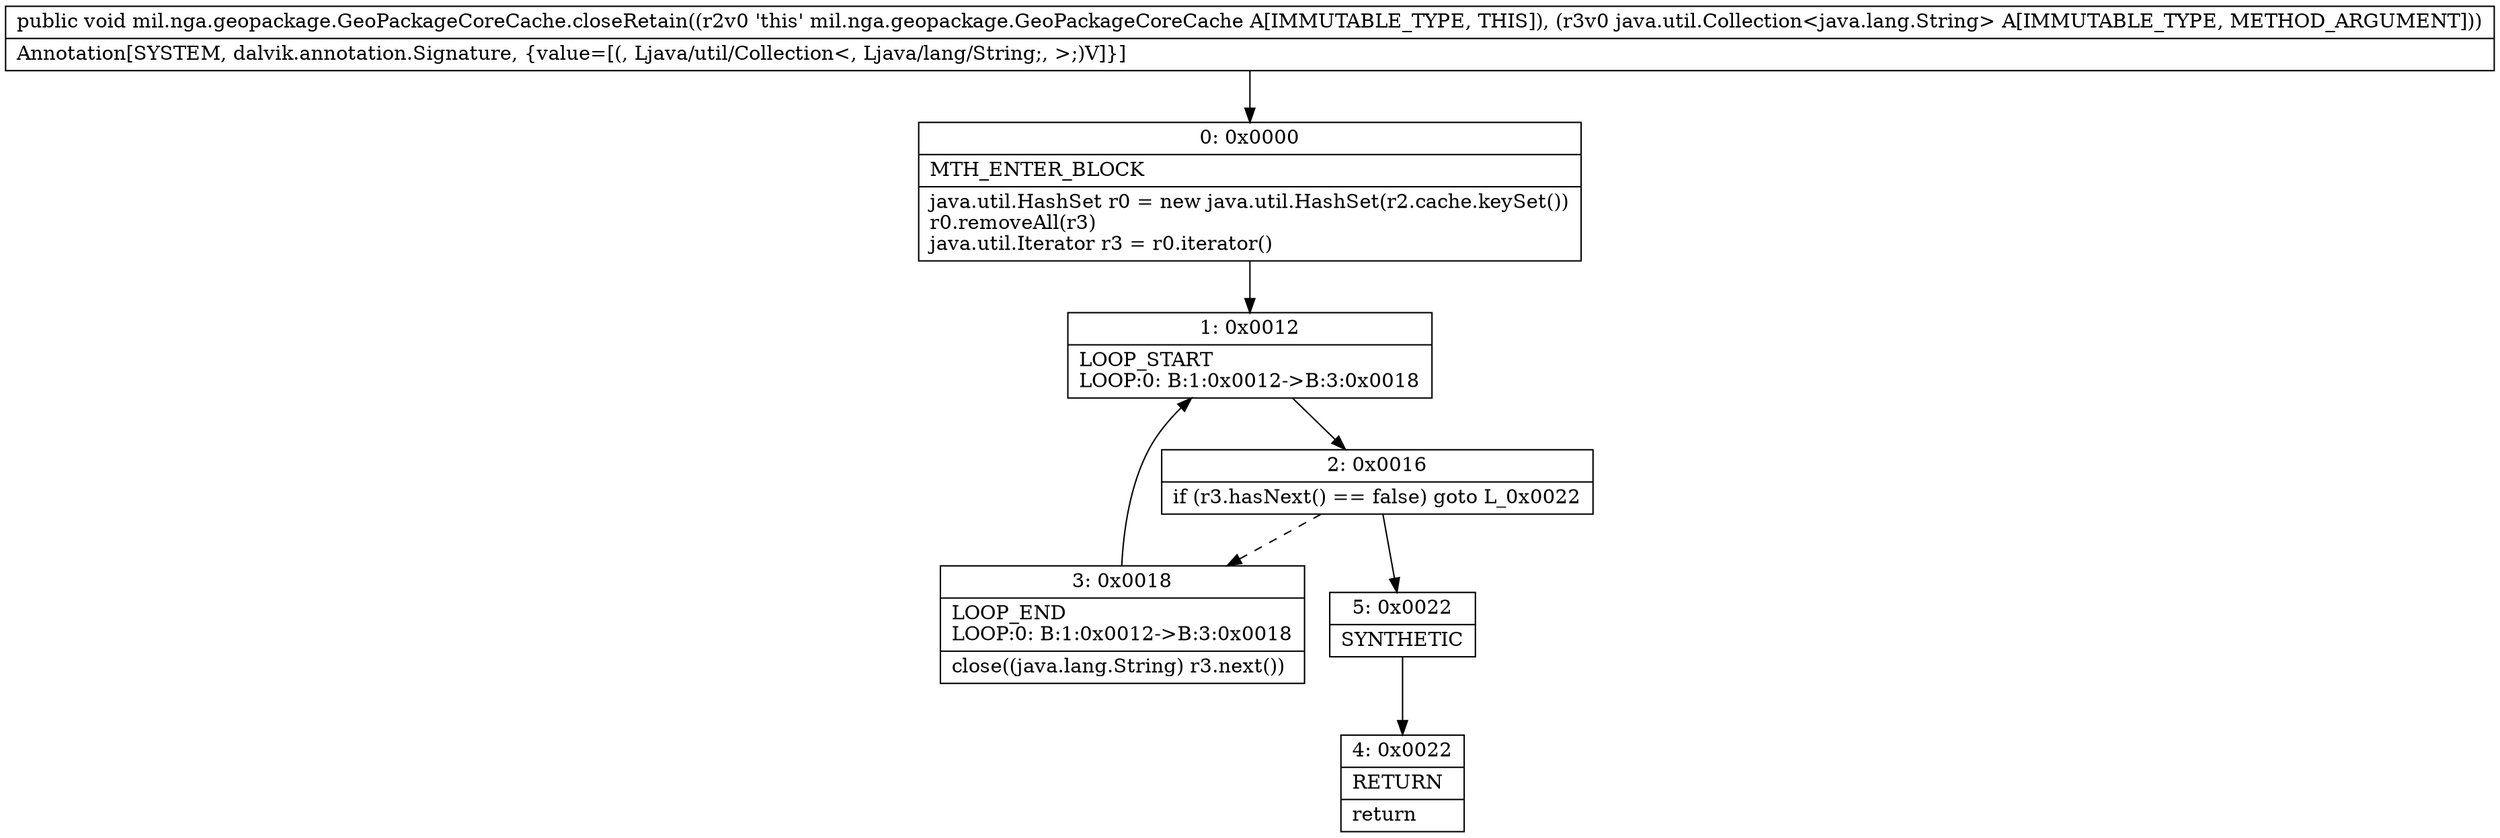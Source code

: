 digraph "CFG formil.nga.geopackage.GeoPackageCoreCache.closeRetain(Ljava\/util\/Collection;)V" {
Node_0 [shape=record,label="{0\:\ 0x0000|MTH_ENTER_BLOCK\l|java.util.HashSet r0 = new java.util.HashSet(r2.cache.keySet())\lr0.removeAll(r3)\ljava.util.Iterator r3 = r0.iterator()\l}"];
Node_1 [shape=record,label="{1\:\ 0x0012|LOOP_START\lLOOP:0: B:1:0x0012\-\>B:3:0x0018\l}"];
Node_2 [shape=record,label="{2\:\ 0x0016|if (r3.hasNext() == false) goto L_0x0022\l}"];
Node_3 [shape=record,label="{3\:\ 0x0018|LOOP_END\lLOOP:0: B:1:0x0012\-\>B:3:0x0018\l|close((java.lang.String) r3.next())\l}"];
Node_4 [shape=record,label="{4\:\ 0x0022|RETURN\l|return\l}"];
Node_5 [shape=record,label="{5\:\ 0x0022|SYNTHETIC\l}"];
MethodNode[shape=record,label="{public void mil.nga.geopackage.GeoPackageCoreCache.closeRetain((r2v0 'this' mil.nga.geopackage.GeoPackageCoreCache A[IMMUTABLE_TYPE, THIS]), (r3v0 java.util.Collection\<java.lang.String\> A[IMMUTABLE_TYPE, METHOD_ARGUMENT]))  | Annotation[SYSTEM, dalvik.annotation.Signature, \{value=[(, Ljava\/util\/Collection\<, Ljava\/lang\/String;, \>;)V]\}]\l}"];
MethodNode -> Node_0;
Node_0 -> Node_1;
Node_1 -> Node_2;
Node_2 -> Node_3[style=dashed];
Node_2 -> Node_5;
Node_3 -> Node_1;
Node_5 -> Node_4;
}

